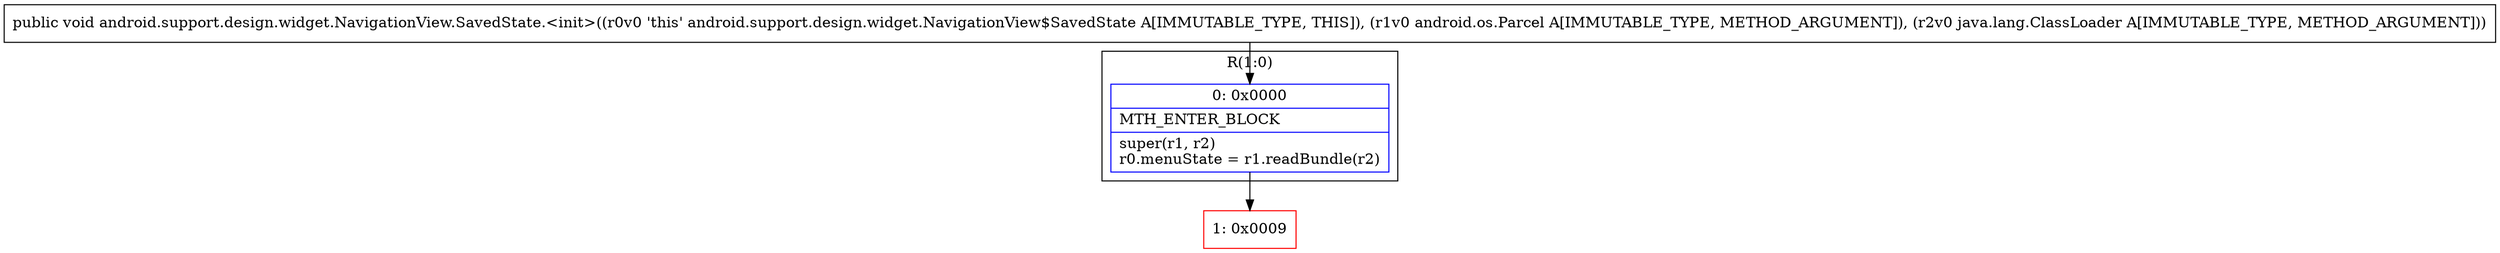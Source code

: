 digraph "CFG forandroid.support.design.widget.NavigationView.SavedState.\<init\>(Landroid\/os\/Parcel;Ljava\/lang\/ClassLoader;)V" {
subgraph cluster_Region_2004957725 {
label = "R(1:0)";
node [shape=record,color=blue];
Node_0 [shape=record,label="{0\:\ 0x0000|MTH_ENTER_BLOCK\l|super(r1, r2)\lr0.menuState = r1.readBundle(r2)\l}"];
}
Node_1 [shape=record,color=red,label="{1\:\ 0x0009}"];
MethodNode[shape=record,label="{public void android.support.design.widget.NavigationView.SavedState.\<init\>((r0v0 'this' android.support.design.widget.NavigationView$SavedState A[IMMUTABLE_TYPE, THIS]), (r1v0 android.os.Parcel A[IMMUTABLE_TYPE, METHOD_ARGUMENT]), (r2v0 java.lang.ClassLoader A[IMMUTABLE_TYPE, METHOD_ARGUMENT])) }"];
MethodNode -> Node_0;
Node_0 -> Node_1;
}

